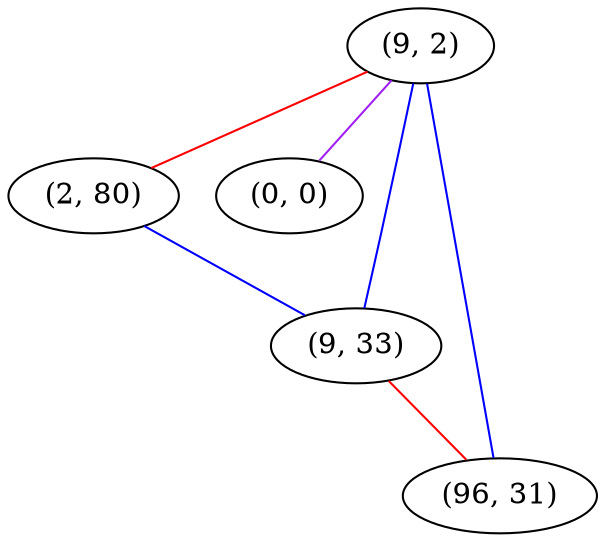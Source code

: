 graph "" {
"(9, 2)";
"(2, 80)";
"(0, 0)";
"(9, 33)";
"(96, 31)";
"(9, 2)" -- "(2, 80)"  [color=red, key=0, weight=1];
"(9, 2)" -- "(0, 0)"  [color=purple, key=0, weight=4];
"(9, 2)" -- "(9, 33)"  [color=blue, key=0, weight=3];
"(9, 2)" -- "(96, 31)"  [color=blue, key=0, weight=3];
"(2, 80)" -- "(9, 33)"  [color=blue, key=0, weight=3];
"(9, 33)" -- "(96, 31)"  [color=red, key=0, weight=1];
}
